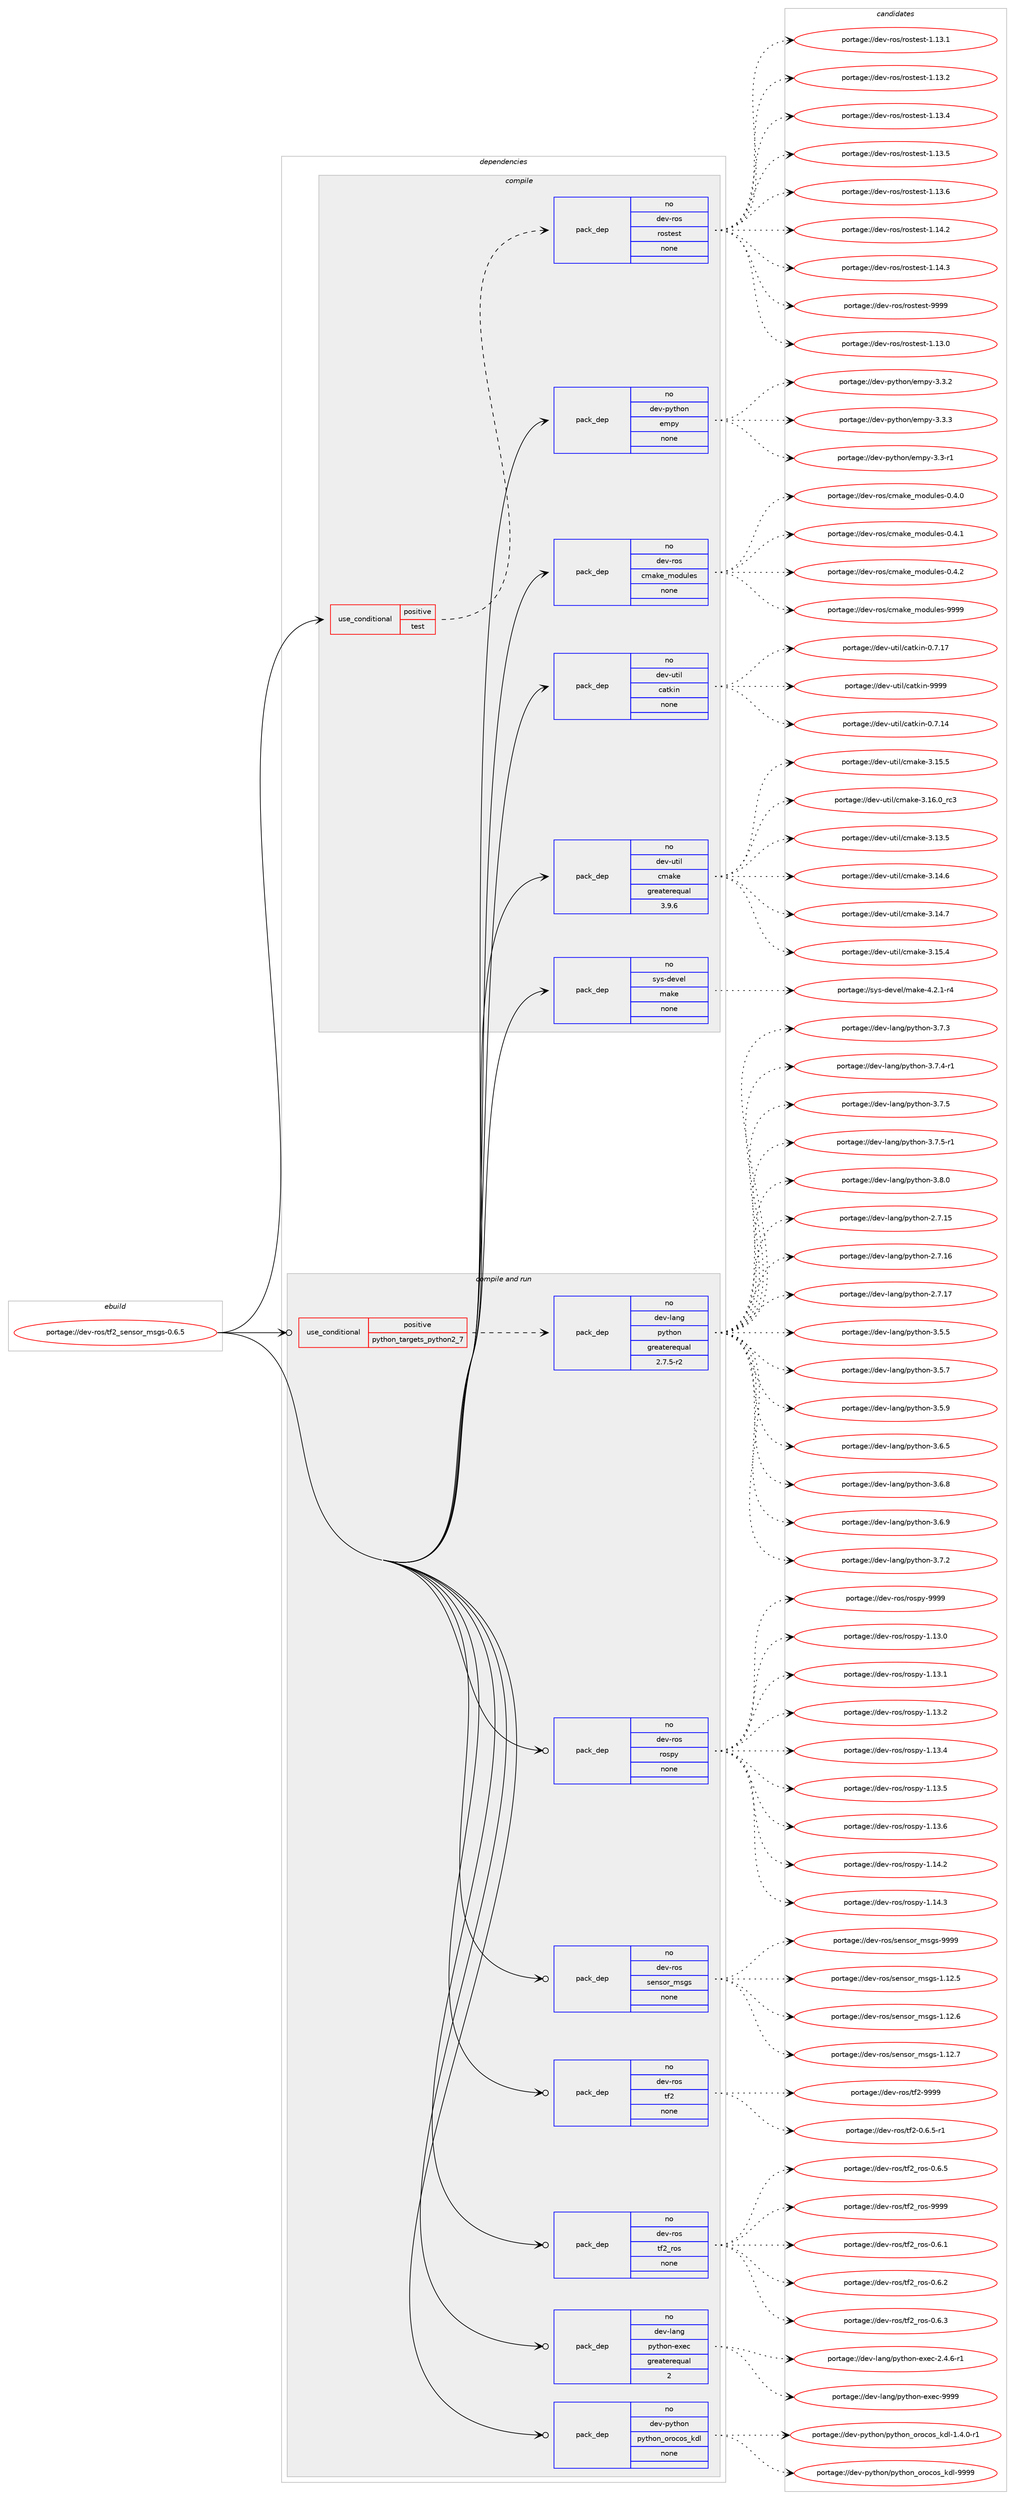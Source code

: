 digraph prolog {

# *************
# Graph options
# *************

newrank=true;
concentrate=true;
compound=true;
graph [rankdir=LR,fontname=Helvetica,fontsize=10,ranksep=1.5];#, ranksep=2.5, nodesep=0.2];
edge  [arrowhead=vee];
node  [fontname=Helvetica,fontsize=10];

# **********
# The ebuild
# **********

subgraph cluster_leftcol {
color=gray;
rank=same;
label=<<i>ebuild</i>>;
id [label="portage://dev-ros/tf2_sensor_msgs-0.6.5", color=red, width=4, href="../dev-ros/tf2_sensor_msgs-0.6.5.svg"];
}

# ****************
# The dependencies
# ****************

subgraph cluster_midcol {
color=gray;
label=<<i>dependencies</i>>;
subgraph cluster_compile {
fillcolor="#eeeeee";
style=filled;
label=<<i>compile</i>>;
subgraph cond45596 {
dependency206466 [label=<<TABLE BORDER="0" CELLBORDER="1" CELLSPACING="0" CELLPADDING="4"><TR><TD ROWSPAN="3" CELLPADDING="10">use_conditional</TD></TR><TR><TD>positive</TD></TR><TR><TD>test</TD></TR></TABLE>>, shape=none, color=red];
subgraph pack157442 {
dependency206467 [label=<<TABLE BORDER="0" CELLBORDER="1" CELLSPACING="0" CELLPADDING="4" WIDTH="220"><TR><TD ROWSPAN="6" CELLPADDING="30">pack_dep</TD></TR><TR><TD WIDTH="110">no</TD></TR><TR><TD>dev-ros</TD></TR><TR><TD>rostest</TD></TR><TR><TD>none</TD></TR><TR><TD></TD></TR></TABLE>>, shape=none, color=blue];
}
dependency206466:e -> dependency206467:w [weight=20,style="dashed",arrowhead="vee"];
}
id:e -> dependency206466:w [weight=20,style="solid",arrowhead="vee"];
subgraph pack157443 {
dependency206468 [label=<<TABLE BORDER="0" CELLBORDER="1" CELLSPACING="0" CELLPADDING="4" WIDTH="220"><TR><TD ROWSPAN="6" CELLPADDING="30">pack_dep</TD></TR><TR><TD WIDTH="110">no</TD></TR><TR><TD>dev-python</TD></TR><TR><TD>empy</TD></TR><TR><TD>none</TD></TR><TR><TD></TD></TR></TABLE>>, shape=none, color=blue];
}
id:e -> dependency206468:w [weight=20,style="solid",arrowhead="vee"];
subgraph pack157444 {
dependency206469 [label=<<TABLE BORDER="0" CELLBORDER="1" CELLSPACING="0" CELLPADDING="4" WIDTH="220"><TR><TD ROWSPAN="6" CELLPADDING="30">pack_dep</TD></TR><TR><TD WIDTH="110">no</TD></TR><TR><TD>dev-ros</TD></TR><TR><TD>cmake_modules</TD></TR><TR><TD>none</TD></TR><TR><TD></TD></TR></TABLE>>, shape=none, color=blue];
}
id:e -> dependency206469:w [weight=20,style="solid",arrowhead="vee"];
subgraph pack157445 {
dependency206470 [label=<<TABLE BORDER="0" CELLBORDER="1" CELLSPACING="0" CELLPADDING="4" WIDTH="220"><TR><TD ROWSPAN="6" CELLPADDING="30">pack_dep</TD></TR><TR><TD WIDTH="110">no</TD></TR><TR><TD>dev-util</TD></TR><TR><TD>catkin</TD></TR><TR><TD>none</TD></TR><TR><TD></TD></TR></TABLE>>, shape=none, color=blue];
}
id:e -> dependency206470:w [weight=20,style="solid",arrowhead="vee"];
subgraph pack157446 {
dependency206471 [label=<<TABLE BORDER="0" CELLBORDER="1" CELLSPACING="0" CELLPADDING="4" WIDTH="220"><TR><TD ROWSPAN="6" CELLPADDING="30">pack_dep</TD></TR><TR><TD WIDTH="110">no</TD></TR><TR><TD>dev-util</TD></TR><TR><TD>cmake</TD></TR><TR><TD>greaterequal</TD></TR><TR><TD>3.9.6</TD></TR></TABLE>>, shape=none, color=blue];
}
id:e -> dependency206471:w [weight=20,style="solid",arrowhead="vee"];
subgraph pack157447 {
dependency206472 [label=<<TABLE BORDER="0" CELLBORDER="1" CELLSPACING="0" CELLPADDING="4" WIDTH="220"><TR><TD ROWSPAN="6" CELLPADDING="30">pack_dep</TD></TR><TR><TD WIDTH="110">no</TD></TR><TR><TD>sys-devel</TD></TR><TR><TD>make</TD></TR><TR><TD>none</TD></TR><TR><TD></TD></TR></TABLE>>, shape=none, color=blue];
}
id:e -> dependency206472:w [weight=20,style="solid",arrowhead="vee"];
}
subgraph cluster_compileandrun {
fillcolor="#eeeeee";
style=filled;
label=<<i>compile and run</i>>;
subgraph cond45597 {
dependency206473 [label=<<TABLE BORDER="0" CELLBORDER="1" CELLSPACING="0" CELLPADDING="4"><TR><TD ROWSPAN="3" CELLPADDING="10">use_conditional</TD></TR><TR><TD>positive</TD></TR><TR><TD>python_targets_python2_7</TD></TR></TABLE>>, shape=none, color=red];
subgraph pack157448 {
dependency206474 [label=<<TABLE BORDER="0" CELLBORDER="1" CELLSPACING="0" CELLPADDING="4" WIDTH="220"><TR><TD ROWSPAN="6" CELLPADDING="30">pack_dep</TD></TR><TR><TD WIDTH="110">no</TD></TR><TR><TD>dev-lang</TD></TR><TR><TD>python</TD></TR><TR><TD>greaterequal</TD></TR><TR><TD>2.7.5-r2</TD></TR></TABLE>>, shape=none, color=blue];
}
dependency206473:e -> dependency206474:w [weight=20,style="dashed",arrowhead="vee"];
}
id:e -> dependency206473:w [weight=20,style="solid",arrowhead="odotvee"];
subgraph pack157449 {
dependency206475 [label=<<TABLE BORDER="0" CELLBORDER="1" CELLSPACING="0" CELLPADDING="4" WIDTH="220"><TR><TD ROWSPAN="6" CELLPADDING="30">pack_dep</TD></TR><TR><TD WIDTH="110">no</TD></TR><TR><TD>dev-lang</TD></TR><TR><TD>python-exec</TD></TR><TR><TD>greaterequal</TD></TR><TR><TD>2</TD></TR></TABLE>>, shape=none, color=blue];
}
id:e -> dependency206475:w [weight=20,style="solid",arrowhead="odotvee"];
subgraph pack157450 {
dependency206476 [label=<<TABLE BORDER="0" CELLBORDER="1" CELLSPACING="0" CELLPADDING="4" WIDTH="220"><TR><TD ROWSPAN="6" CELLPADDING="30">pack_dep</TD></TR><TR><TD WIDTH="110">no</TD></TR><TR><TD>dev-python</TD></TR><TR><TD>python_orocos_kdl</TD></TR><TR><TD>none</TD></TR><TR><TD></TD></TR></TABLE>>, shape=none, color=blue];
}
id:e -> dependency206476:w [weight=20,style="solid",arrowhead="odotvee"];
subgraph pack157451 {
dependency206477 [label=<<TABLE BORDER="0" CELLBORDER="1" CELLSPACING="0" CELLPADDING="4" WIDTH="220"><TR><TD ROWSPAN="6" CELLPADDING="30">pack_dep</TD></TR><TR><TD WIDTH="110">no</TD></TR><TR><TD>dev-ros</TD></TR><TR><TD>rospy</TD></TR><TR><TD>none</TD></TR><TR><TD></TD></TR></TABLE>>, shape=none, color=blue];
}
id:e -> dependency206477:w [weight=20,style="solid",arrowhead="odotvee"];
subgraph pack157452 {
dependency206478 [label=<<TABLE BORDER="0" CELLBORDER="1" CELLSPACING="0" CELLPADDING="4" WIDTH="220"><TR><TD ROWSPAN="6" CELLPADDING="30">pack_dep</TD></TR><TR><TD WIDTH="110">no</TD></TR><TR><TD>dev-ros</TD></TR><TR><TD>sensor_msgs</TD></TR><TR><TD>none</TD></TR><TR><TD></TD></TR></TABLE>>, shape=none, color=blue];
}
id:e -> dependency206478:w [weight=20,style="solid",arrowhead="odotvee"];
subgraph pack157453 {
dependency206479 [label=<<TABLE BORDER="0" CELLBORDER="1" CELLSPACING="0" CELLPADDING="4" WIDTH="220"><TR><TD ROWSPAN="6" CELLPADDING="30">pack_dep</TD></TR><TR><TD WIDTH="110">no</TD></TR><TR><TD>dev-ros</TD></TR><TR><TD>tf2</TD></TR><TR><TD>none</TD></TR><TR><TD></TD></TR></TABLE>>, shape=none, color=blue];
}
id:e -> dependency206479:w [weight=20,style="solid",arrowhead="odotvee"];
subgraph pack157454 {
dependency206480 [label=<<TABLE BORDER="0" CELLBORDER="1" CELLSPACING="0" CELLPADDING="4" WIDTH="220"><TR><TD ROWSPAN="6" CELLPADDING="30">pack_dep</TD></TR><TR><TD WIDTH="110">no</TD></TR><TR><TD>dev-ros</TD></TR><TR><TD>tf2_ros</TD></TR><TR><TD>none</TD></TR><TR><TD></TD></TR></TABLE>>, shape=none, color=blue];
}
id:e -> dependency206480:w [weight=20,style="solid",arrowhead="odotvee"];
}
subgraph cluster_run {
fillcolor="#eeeeee";
style=filled;
label=<<i>run</i>>;
}
}

# **************
# The candidates
# **************

subgraph cluster_choices {
rank=same;
color=gray;
label=<<i>candidates</i>>;

subgraph choice157442 {
color=black;
nodesep=1;
choiceportage100101118451141111154711411111511610111511645494649514648 [label="portage://dev-ros/rostest-1.13.0", color=red, width=4,href="../dev-ros/rostest-1.13.0.svg"];
choiceportage100101118451141111154711411111511610111511645494649514649 [label="portage://dev-ros/rostest-1.13.1", color=red, width=4,href="../dev-ros/rostest-1.13.1.svg"];
choiceportage100101118451141111154711411111511610111511645494649514650 [label="portage://dev-ros/rostest-1.13.2", color=red, width=4,href="../dev-ros/rostest-1.13.2.svg"];
choiceportage100101118451141111154711411111511610111511645494649514652 [label="portage://dev-ros/rostest-1.13.4", color=red, width=4,href="../dev-ros/rostest-1.13.4.svg"];
choiceportage100101118451141111154711411111511610111511645494649514653 [label="portage://dev-ros/rostest-1.13.5", color=red, width=4,href="../dev-ros/rostest-1.13.5.svg"];
choiceportage100101118451141111154711411111511610111511645494649514654 [label="portage://dev-ros/rostest-1.13.6", color=red, width=4,href="../dev-ros/rostest-1.13.6.svg"];
choiceportage100101118451141111154711411111511610111511645494649524650 [label="portage://dev-ros/rostest-1.14.2", color=red, width=4,href="../dev-ros/rostest-1.14.2.svg"];
choiceportage100101118451141111154711411111511610111511645494649524651 [label="portage://dev-ros/rostest-1.14.3", color=red, width=4,href="../dev-ros/rostest-1.14.3.svg"];
choiceportage10010111845114111115471141111151161011151164557575757 [label="portage://dev-ros/rostest-9999", color=red, width=4,href="../dev-ros/rostest-9999.svg"];
dependency206467:e -> choiceportage100101118451141111154711411111511610111511645494649514648:w [style=dotted,weight="100"];
dependency206467:e -> choiceportage100101118451141111154711411111511610111511645494649514649:w [style=dotted,weight="100"];
dependency206467:e -> choiceportage100101118451141111154711411111511610111511645494649514650:w [style=dotted,weight="100"];
dependency206467:e -> choiceportage100101118451141111154711411111511610111511645494649514652:w [style=dotted,weight="100"];
dependency206467:e -> choiceportage100101118451141111154711411111511610111511645494649514653:w [style=dotted,weight="100"];
dependency206467:e -> choiceportage100101118451141111154711411111511610111511645494649514654:w [style=dotted,weight="100"];
dependency206467:e -> choiceportage100101118451141111154711411111511610111511645494649524650:w [style=dotted,weight="100"];
dependency206467:e -> choiceportage100101118451141111154711411111511610111511645494649524651:w [style=dotted,weight="100"];
dependency206467:e -> choiceportage10010111845114111115471141111151161011151164557575757:w [style=dotted,weight="100"];
}
subgraph choice157443 {
color=black;
nodesep=1;
choiceportage1001011184511212111610411111047101109112121455146514511449 [label="portage://dev-python/empy-3.3-r1", color=red, width=4,href="../dev-python/empy-3.3-r1.svg"];
choiceportage1001011184511212111610411111047101109112121455146514650 [label="portage://dev-python/empy-3.3.2", color=red, width=4,href="../dev-python/empy-3.3.2.svg"];
choiceportage1001011184511212111610411111047101109112121455146514651 [label="portage://dev-python/empy-3.3.3", color=red, width=4,href="../dev-python/empy-3.3.3.svg"];
dependency206468:e -> choiceportage1001011184511212111610411111047101109112121455146514511449:w [style=dotted,weight="100"];
dependency206468:e -> choiceportage1001011184511212111610411111047101109112121455146514650:w [style=dotted,weight="100"];
dependency206468:e -> choiceportage1001011184511212111610411111047101109112121455146514651:w [style=dotted,weight="100"];
}
subgraph choice157444 {
color=black;
nodesep=1;
choiceportage1001011184511411111547991099710710195109111100117108101115454846524648 [label="portage://dev-ros/cmake_modules-0.4.0", color=red, width=4,href="../dev-ros/cmake_modules-0.4.0.svg"];
choiceportage1001011184511411111547991099710710195109111100117108101115454846524649 [label="portage://dev-ros/cmake_modules-0.4.1", color=red, width=4,href="../dev-ros/cmake_modules-0.4.1.svg"];
choiceportage1001011184511411111547991099710710195109111100117108101115454846524650 [label="portage://dev-ros/cmake_modules-0.4.2", color=red, width=4,href="../dev-ros/cmake_modules-0.4.2.svg"];
choiceportage10010111845114111115479910997107101951091111001171081011154557575757 [label="portage://dev-ros/cmake_modules-9999", color=red, width=4,href="../dev-ros/cmake_modules-9999.svg"];
dependency206469:e -> choiceportage1001011184511411111547991099710710195109111100117108101115454846524648:w [style=dotted,weight="100"];
dependency206469:e -> choiceportage1001011184511411111547991099710710195109111100117108101115454846524649:w [style=dotted,weight="100"];
dependency206469:e -> choiceportage1001011184511411111547991099710710195109111100117108101115454846524650:w [style=dotted,weight="100"];
dependency206469:e -> choiceportage10010111845114111115479910997107101951091111001171081011154557575757:w [style=dotted,weight="100"];
}
subgraph choice157445 {
color=black;
nodesep=1;
choiceportage1001011184511711610510847999711610710511045484655464952 [label="portage://dev-util/catkin-0.7.14", color=red, width=4,href="../dev-util/catkin-0.7.14.svg"];
choiceportage1001011184511711610510847999711610710511045484655464955 [label="portage://dev-util/catkin-0.7.17", color=red, width=4,href="../dev-util/catkin-0.7.17.svg"];
choiceportage100101118451171161051084799971161071051104557575757 [label="portage://dev-util/catkin-9999", color=red, width=4,href="../dev-util/catkin-9999.svg"];
dependency206470:e -> choiceportage1001011184511711610510847999711610710511045484655464952:w [style=dotted,weight="100"];
dependency206470:e -> choiceportage1001011184511711610510847999711610710511045484655464955:w [style=dotted,weight="100"];
dependency206470:e -> choiceportage100101118451171161051084799971161071051104557575757:w [style=dotted,weight="100"];
}
subgraph choice157446 {
color=black;
nodesep=1;
choiceportage1001011184511711610510847991099710710145514649514653 [label="portage://dev-util/cmake-3.13.5", color=red, width=4,href="../dev-util/cmake-3.13.5.svg"];
choiceportage1001011184511711610510847991099710710145514649524654 [label="portage://dev-util/cmake-3.14.6", color=red, width=4,href="../dev-util/cmake-3.14.6.svg"];
choiceportage1001011184511711610510847991099710710145514649524655 [label="portage://dev-util/cmake-3.14.7", color=red, width=4,href="../dev-util/cmake-3.14.7.svg"];
choiceportage1001011184511711610510847991099710710145514649534652 [label="portage://dev-util/cmake-3.15.4", color=red, width=4,href="../dev-util/cmake-3.15.4.svg"];
choiceportage1001011184511711610510847991099710710145514649534653 [label="portage://dev-util/cmake-3.15.5", color=red, width=4,href="../dev-util/cmake-3.15.5.svg"];
choiceportage1001011184511711610510847991099710710145514649544648951149951 [label="portage://dev-util/cmake-3.16.0_rc3", color=red, width=4,href="../dev-util/cmake-3.16.0_rc3.svg"];
dependency206471:e -> choiceportage1001011184511711610510847991099710710145514649514653:w [style=dotted,weight="100"];
dependency206471:e -> choiceportage1001011184511711610510847991099710710145514649524654:w [style=dotted,weight="100"];
dependency206471:e -> choiceportage1001011184511711610510847991099710710145514649524655:w [style=dotted,weight="100"];
dependency206471:e -> choiceportage1001011184511711610510847991099710710145514649534652:w [style=dotted,weight="100"];
dependency206471:e -> choiceportage1001011184511711610510847991099710710145514649534653:w [style=dotted,weight="100"];
dependency206471:e -> choiceportage1001011184511711610510847991099710710145514649544648951149951:w [style=dotted,weight="100"];
}
subgraph choice157447 {
color=black;
nodesep=1;
choiceportage1151211154510010111810110847109971071014552465046494511452 [label="portage://sys-devel/make-4.2.1-r4", color=red, width=4,href="../sys-devel/make-4.2.1-r4.svg"];
dependency206472:e -> choiceportage1151211154510010111810110847109971071014552465046494511452:w [style=dotted,weight="100"];
}
subgraph choice157448 {
color=black;
nodesep=1;
choiceportage10010111845108971101034711212111610411111045504655464953 [label="portage://dev-lang/python-2.7.15", color=red, width=4,href="../dev-lang/python-2.7.15.svg"];
choiceportage10010111845108971101034711212111610411111045504655464954 [label="portage://dev-lang/python-2.7.16", color=red, width=4,href="../dev-lang/python-2.7.16.svg"];
choiceportage10010111845108971101034711212111610411111045504655464955 [label="portage://dev-lang/python-2.7.17", color=red, width=4,href="../dev-lang/python-2.7.17.svg"];
choiceportage100101118451089711010347112121116104111110455146534653 [label="portage://dev-lang/python-3.5.5", color=red, width=4,href="../dev-lang/python-3.5.5.svg"];
choiceportage100101118451089711010347112121116104111110455146534655 [label="portage://dev-lang/python-3.5.7", color=red, width=4,href="../dev-lang/python-3.5.7.svg"];
choiceportage100101118451089711010347112121116104111110455146534657 [label="portage://dev-lang/python-3.5.9", color=red, width=4,href="../dev-lang/python-3.5.9.svg"];
choiceportage100101118451089711010347112121116104111110455146544653 [label="portage://dev-lang/python-3.6.5", color=red, width=4,href="../dev-lang/python-3.6.5.svg"];
choiceportage100101118451089711010347112121116104111110455146544656 [label="portage://dev-lang/python-3.6.8", color=red, width=4,href="../dev-lang/python-3.6.8.svg"];
choiceportage100101118451089711010347112121116104111110455146544657 [label="portage://dev-lang/python-3.6.9", color=red, width=4,href="../dev-lang/python-3.6.9.svg"];
choiceportage100101118451089711010347112121116104111110455146554650 [label="portage://dev-lang/python-3.7.2", color=red, width=4,href="../dev-lang/python-3.7.2.svg"];
choiceportage100101118451089711010347112121116104111110455146554651 [label="portage://dev-lang/python-3.7.3", color=red, width=4,href="../dev-lang/python-3.7.3.svg"];
choiceportage1001011184510897110103471121211161041111104551465546524511449 [label="portage://dev-lang/python-3.7.4-r1", color=red, width=4,href="../dev-lang/python-3.7.4-r1.svg"];
choiceportage100101118451089711010347112121116104111110455146554653 [label="portage://dev-lang/python-3.7.5", color=red, width=4,href="../dev-lang/python-3.7.5.svg"];
choiceportage1001011184510897110103471121211161041111104551465546534511449 [label="portage://dev-lang/python-3.7.5-r1", color=red, width=4,href="../dev-lang/python-3.7.5-r1.svg"];
choiceportage100101118451089711010347112121116104111110455146564648 [label="portage://dev-lang/python-3.8.0", color=red, width=4,href="../dev-lang/python-3.8.0.svg"];
dependency206474:e -> choiceportage10010111845108971101034711212111610411111045504655464953:w [style=dotted,weight="100"];
dependency206474:e -> choiceportage10010111845108971101034711212111610411111045504655464954:w [style=dotted,weight="100"];
dependency206474:e -> choiceportage10010111845108971101034711212111610411111045504655464955:w [style=dotted,weight="100"];
dependency206474:e -> choiceportage100101118451089711010347112121116104111110455146534653:w [style=dotted,weight="100"];
dependency206474:e -> choiceportage100101118451089711010347112121116104111110455146534655:w [style=dotted,weight="100"];
dependency206474:e -> choiceportage100101118451089711010347112121116104111110455146534657:w [style=dotted,weight="100"];
dependency206474:e -> choiceportage100101118451089711010347112121116104111110455146544653:w [style=dotted,weight="100"];
dependency206474:e -> choiceportage100101118451089711010347112121116104111110455146544656:w [style=dotted,weight="100"];
dependency206474:e -> choiceportage100101118451089711010347112121116104111110455146544657:w [style=dotted,weight="100"];
dependency206474:e -> choiceportage100101118451089711010347112121116104111110455146554650:w [style=dotted,weight="100"];
dependency206474:e -> choiceportage100101118451089711010347112121116104111110455146554651:w [style=dotted,weight="100"];
dependency206474:e -> choiceportage1001011184510897110103471121211161041111104551465546524511449:w [style=dotted,weight="100"];
dependency206474:e -> choiceportage100101118451089711010347112121116104111110455146554653:w [style=dotted,weight="100"];
dependency206474:e -> choiceportage1001011184510897110103471121211161041111104551465546534511449:w [style=dotted,weight="100"];
dependency206474:e -> choiceportage100101118451089711010347112121116104111110455146564648:w [style=dotted,weight="100"];
}
subgraph choice157449 {
color=black;
nodesep=1;
choiceportage10010111845108971101034711212111610411111045101120101994550465246544511449 [label="portage://dev-lang/python-exec-2.4.6-r1", color=red, width=4,href="../dev-lang/python-exec-2.4.6-r1.svg"];
choiceportage10010111845108971101034711212111610411111045101120101994557575757 [label="portage://dev-lang/python-exec-9999", color=red, width=4,href="../dev-lang/python-exec-9999.svg"];
dependency206475:e -> choiceportage10010111845108971101034711212111610411111045101120101994550465246544511449:w [style=dotted,weight="100"];
dependency206475:e -> choiceportage10010111845108971101034711212111610411111045101120101994557575757:w [style=dotted,weight="100"];
}
subgraph choice157450 {
color=black;
nodesep=1;
choiceportage10010111845112121116104111110471121211161041111109511111411199111115951071001084549465246484511449 [label="portage://dev-python/python_orocos_kdl-1.4.0-r1", color=red, width=4,href="../dev-python/python_orocos_kdl-1.4.0-r1.svg"];
choiceportage10010111845112121116104111110471121211161041111109511111411199111115951071001084557575757 [label="portage://dev-python/python_orocos_kdl-9999", color=red, width=4,href="../dev-python/python_orocos_kdl-9999.svg"];
dependency206476:e -> choiceportage10010111845112121116104111110471121211161041111109511111411199111115951071001084549465246484511449:w [style=dotted,weight="100"];
dependency206476:e -> choiceportage10010111845112121116104111110471121211161041111109511111411199111115951071001084557575757:w [style=dotted,weight="100"];
}
subgraph choice157451 {
color=black;
nodesep=1;
choiceportage100101118451141111154711411111511212145494649514648 [label="portage://dev-ros/rospy-1.13.0", color=red, width=4,href="../dev-ros/rospy-1.13.0.svg"];
choiceportage100101118451141111154711411111511212145494649514649 [label="portage://dev-ros/rospy-1.13.1", color=red, width=4,href="../dev-ros/rospy-1.13.1.svg"];
choiceportage100101118451141111154711411111511212145494649514650 [label="portage://dev-ros/rospy-1.13.2", color=red, width=4,href="../dev-ros/rospy-1.13.2.svg"];
choiceportage100101118451141111154711411111511212145494649514652 [label="portage://dev-ros/rospy-1.13.4", color=red, width=4,href="../dev-ros/rospy-1.13.4.svg"];
choiceportage100101118451141111154711411111511212145494649514653 [label="portage://dev-ros/rospy-1.13.5", color=red, width=4,href="../dev-ros/rospy-1.13.5.svg"];
choiceportage100101118451141111154711411111511212145494649514654 [label="portage://dev-ros/rospy-1.13.6", color=red, width=4,href="../dev-ros/rospy-1.13.6.svg"];
choiceportage100101118451141111154711411111511212145494649524650 [label="portage://dev-ros/rospy-1.14.2", color=red, width=4,href="../dev-ros/rospy-1.14.2.svg"];
choiceportage100101118451141111154711411111511212145494649524651 [label="portage://dev-ros/rospy-1.14.3", color=red, width=4,href="../dev-ros/rospy-1.14.3.svg"];
choiceportage10010111845114111115471141111151121214557575757 [label="portage://dev-ros/rospy-9999", color=red, width=4,href="../dev-ros/rospy-9999.svg"];
dependency206477:e -> choiceportage100101118451141111154711411111511212145494649514648:w [style=dotted,weight="100"];
dependency206477:e -> choiceportage100101118451141111154711411111511212145494649514649:w [style=dotted,weight="100"];
dependency206477:e -> choiceportage100101118451141111154711411111511212145494649514650:w [style=dotted,weight="100"];
dependency206477:e -> choiceportage100101118451141111154711411111511212145494649514652:w [style=dotted,weight="100"];
dependency206477:e -> choiceportage100101118451141111154711411111511212145494649514653:w [style=dotted,weight="100"];
dependency206477:e -> choiceportage100101118451141111154711411111511212145494649514654:w [style=dotted,weight="100"];
dependency206477:e -> choiceportage100101118451141111154711411111511212145494649524650:w [style=dotted,weight="100"];
dependency206477:e -> choiceportage100101118451141111154711411111511212145494649524651:w [style=dotted,weight="100"];
dependency206477:e -> choiceportage10010111845114111115471141111151121214557575757:w [style=dotted,weight="100"];
}
subgraph choice157452 {
color=black;
nodesep=1;
choiceportage10010111845114111115471151011101151111149510911510311545494649504653 [label="portage://dev-ros/sensor_msgs-1.12.5", color=red, width=4,href="../dev-ros/sensor_msgs-1.12.5.svg"];
choiceportage10010111845114111115471151011101151111149510911510311545494649504654 [label="portage://dev-ros/sensor_msgs-1.12.6", color=red, width=4,href="../dev-ros/sensor_msgs-1.12.6.svg"];
choiceportage10010111845114111115471151011101151111149510911510311545494649504655 [label="portage://dev-ros/sensor_msgs-1.12.7", color=red, width=4,href="../dev-ros/sensor_msgs-1.12.7.svg"];
choiceportage1001011184511411111547115101110115111114951091151031154557575757 [label="portage://dev-ros/sensor_msgs-9999", color=red, width=4,href="../dev-ros/sensor_msgs-9999.svg"];
dependency206478:e -> choiceportage10010111845114111115471151011101151111149510911510311545494649504653:w [style=dotted,weight="100"];
dependency206478:e -> choiceportage10010111845114111115471151011101151111149510911510311545494649504654:w [style=dotted,weight="100"];
dependency206478:e -> choiceportage10010111845114111115471151011101151111149510911510311545494649504655:w [style=dotted,weight="100"];
dependency206478:e -> choiceportage1001011184511411111547115101110115111114951091151031154557575757:w [style=dotted,weight="100"];
}
subgraph choice157453 {
color=black;
nodesep=1;
choiceportage1001011184511411111547116102504548465446534511449 [label="portage://dev-ros/tf2-0.6.5-r1", color=red, width=4,href="../dev-ros/tf2-0.6.5-r1.svg"];
choiceportage1001011184511411111547116102504557575757 [label="portage://dev-ros/tf2-9999", color=red, width=4,href="../dev-ros/tf2-9999.svg"];
dependency206479:e -> choiceportage1001011184511411111547116102504548465446534511449:w [style=dotted,weight="100"];
dependency206479:e -> choiceportage1001011184511411111547116102504557575757:w [style=dotted,weight="100"];
}
subgraph choice157454 {
color=black;
nodesep=1;
choiceportage10010111845114111115471161025095114111115454846544649 [label="portage://dev-ros/tf2_ros-0.6.1", color=red, width=4,href="../dev-ros/tf2_ros-0.6.1.svg"];
choiceportage10010111845114111115471161025095114111115454846544650 [label="portage://dev-ros/tf2_ros-0.6.2", color=red, width=4,href="../dev-ros/tf2_ros-0.6.2.svg"];
choiceportage10010111845114111115471161025095114111115454846544651 [label="portage://dev-ros/tf2_ros-0.6.3", color=red, width=4,href="../dev-ros/tf2_ros-0.6.3.svg"];
choiceportage10010111845114111115471161025095114111115454846544653 [label="portage://dev-ros/tf2_ros-0.6.5", color=red, width=4,href="../dev-ros/tf2_ros-0.6.5.svg"];
choiceportage100101118451141111154711610250951141111154557575757 [label="portage://dev-ros/tf2_ros-9999", color=red, width=4,href="../dev-ros/tf2_ros-9999.svg"];
dependency206480:e -> choiceportage10010111845114111115471161025095114111115454846544649:w [style=dotted,weight="100"];
dependency206480:e -> choiceportage10010111845114111115471161025095114111115454846544650:w [style=dotted,weight="100"];
dependency206480:e -> choiceportage10010111845114111115471161025095114111115454846544651:w [style=dotted,weight="100"];
dependency206480:e -> choiceportage10010111845114111115471161025095114111115454846544653:w [style=dotted,weight="100"];
dependency206480:e -> choiceportage100101118451141111154711610250951141111154557575757:w [style=dotted,weight="100"];
}
}

}
